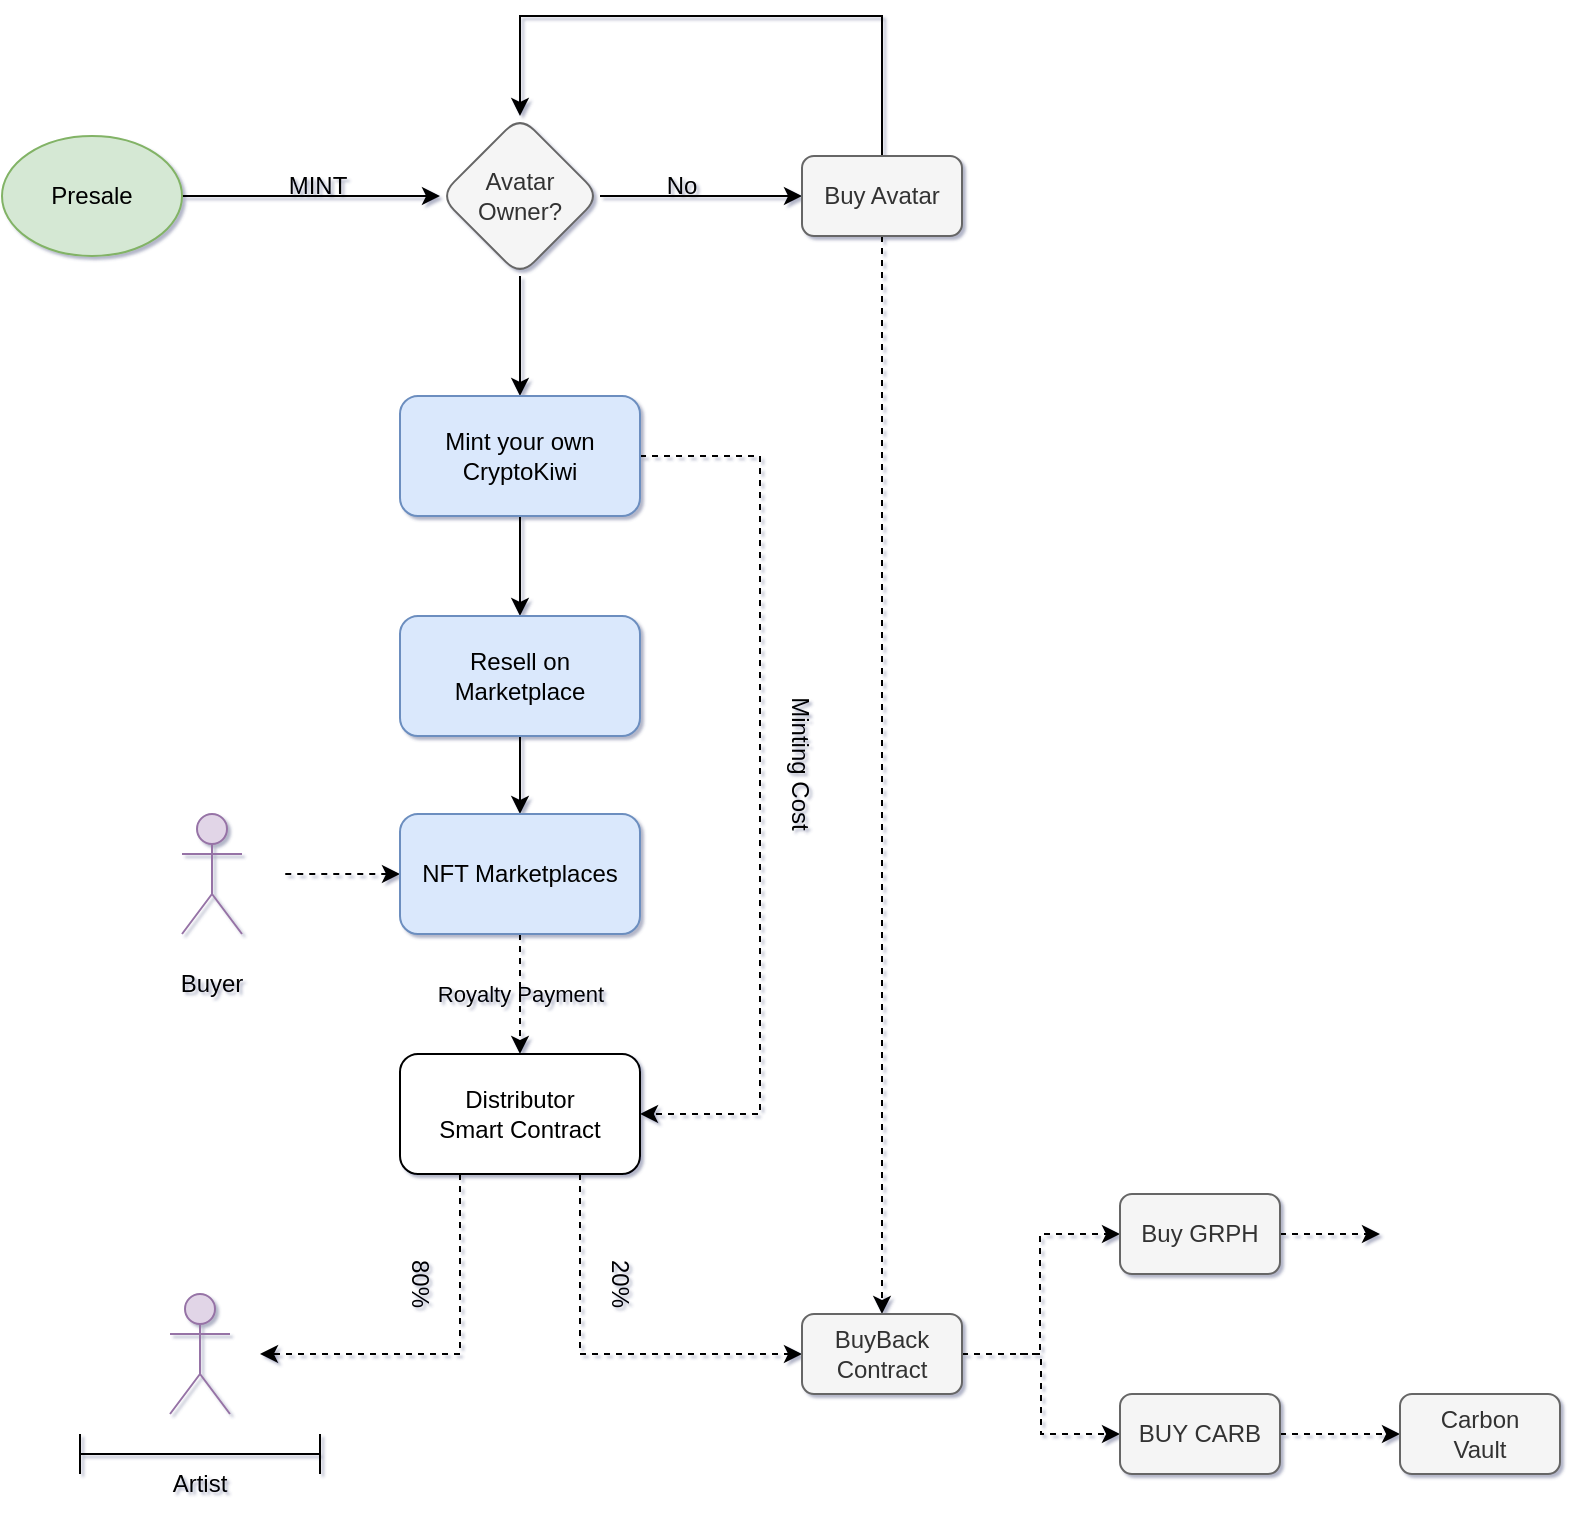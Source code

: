 <mxfile version="20.7.4" type="github">
  <diagram id="_UXg3EZRKqw_mdlAzJet" name="Page-1">
    <mxGraphModel dx="1228" dy="2323" grid="1" gridSize="10" guides="1" tooltips="1" connect="1" arrows="1" fold="1" page="1" pageScale="1" pageWidth="827" pageHeight="1169" background="none" math="0" shadow="1">
      <root>
        <mxCell id="0" />
        <mxCell id="1" parent="0" />
        <mxCell id="QuIaBzUg3UuywY2mTjsj-6" style="edgeStyle=orthogonalEdgeStyle;rounded=0;orthogonalLoop=1;jettySize=auto;html=1;exitX=1;exitY=0.5;exitDx=0;exitDy=0;entryX=0;entryY=0.5;entryDx=0;entryDy=0;" parent="1" source="QuIaBzUg3UuywY2mTjsj-1" target="QuIaBzUg3UuywY2mTjsj-2" edge="1">
          <mxGeometry relative="1" as="geometry" />
        </mxCell>
        <mxCell id="QuIaBzUg3UuywY2mTjsj-10" style="edgeStyle=orthogonalEdgeStyle;rounded=0;orthogonalLoop=1;jettySize=auto;html=1;exitX=0.5;exitY=1;exitDx=0;exitDy=0;entryX=0.5;entryY=0;entryDx=0;entryDy=0;" parent="1" source="QuIaBzUg3UuywY2mTjsj-1" target="QuIaBzUg3UuywY2mTjsj-9" edge="1">
          <mxGeometry relative="1" as="geometry" />
        </mxCell>
        <mxCell id="QuIaBzUg3UuywY2mTjsj-1" value="Avatar Owner?" style="rhombus;whiteSpace=wrap;html=1;rounded=1;fillColor=#f5f5f5;fontColor=#333333;strokeColor=#666666;" parent="1" vertex="1">
          <mxGeometry x="230" y="-819" width="80" height="80" as="geometry" />
        </mxCell>
        <mxCell id="QuIaBzUg3UuywY2mTjsj-3" style="edgeStyle=orthogonalEdgeStyle;rounded=0;orthogonalLoop=1;jettySize=auto;html=1;exitX=0.5;exitY=0;exitDx=0;exitDy=0;entryX=0.5;entryY=0;entryDx=0;entryDy=0;" parent="1" source="QuIaBzUg3UuywY2mTjsj-2" target="QuIaBzUg3UuywY2mTjsj-1" edge="1">
          <mxGeometry relative="1" as="geometry">
            <Array as="points">
              <mxPoint x="451" y="-869" />
              <mxPoint x="270" y="-869" />
            </Array>
          </mxGeometry>
        </mxCell>
        <mxCell id="bduGYvhW30INQsXJT5ZD-14" style="edgeStyle=orthogonalEdgeStyle;rounded=0;orthogonalLoop=1;jettySize=auto;html=1;exitX=0.5;exitY=1;exitDx=0;exitDy=0;entryX=0.5;entryY=0;entryDx=0;entryDy=0;dashed=1;" parent="1" source="QuIaBzUg3UuywY2mTjsj-2" target="bduGYvhW30INQsXJT5ZD-12" edge="1">
          <mxGeometry relative="1" as="geometry" />
        </mxCell>
        <mxCell id="QuIaBzUg3UuywY2mTjsj-2" value="Buy Avatar" style="rounded=1;whiteSpace=wrap;html=1;glass=0;fillColor=#f5f5f5;fontColor=#333333;strokeColor=#666666;" parent="1" vertex="1">
          <mxGeometry x="411" y="-799" width="80" height="40" as="geometry" />
        </mxCell>
        <mxCell id="QuIaBzUg3UuywY2mTjsj-5" style="edgeStyle=orthogonalEdgeStyle;rounded=0;orthogonalLoop=1;jettySize=auto;html=1;exitX=1;exitY=0.5;exitDx=0;exitDy=0;entryX=0;entryY=0.5;entryDx=0;entryDy=0;" parent="1" source="QuIaBzUg3UuywY2mTjsj-4" target="QuIaBzUg3UuywY2mTjsj-1" edge="1">
          <mxGeometry relative="1" as="geometry" />
        </mxCell>
        <mxCell id="QuIaBzUg3UuywY2mTjsj-4" value="Presale" style="ellipse;whiteSpace=wrap;html=1;fillColor=#d5e8d4;strokeColor=#82b366;" parent="1" vertex="1">
          <mxGeometry x="11" y="-809" width="90" height="60" as="geometry" />
        </mxCell>
        <mxCell id="QuIaBzUg3UuywY2mTjsj-8" value="No" style="text;html=1;strokeColor=none;fillColor=none;align=center;verticalAlign=middle;whiteSpace=wrap;rounded=0;labelBackgroundColor=none;" parent="1" vertex="1">
          <mxGeometry x="321" y="-799" width="60" height="30" as="geometry" />
        </mxCell>
        <mxCell id="QuIaBzUg3UuywY2mTjsj-13" style="edgeStyle=orthogonalEdgeStyle;rounded=0;orthogonalLoop=1;jettySize=auto;html=1;exitX=0.5;exitY=1;exitDx=0;exitDy=0;entryX=0.5;entryY=0;entryDx=0;entryDy=0;" parent="1" source="QuIaBzUg3UuywY2mTjsj-9" target="QuIaBzUg3UuywY2mTjsj-11" edge="1">
          <mxGeometry relative="1" as="geometry" />
        </mxCell>
        <mxCell id="Pm1PxJtQP01OEuUM-juH-1" style="edgeStyle=orthogonalEdgeStyle;rounded=0;orthogonalLoop=1;jettySize=auto;html=1;exitX=1;exitY=0.5;exitDx=0;exitDy=0;entryX=1;entryY=0.5;entryDx=0;entryDy=0;dashed=1;" parent="1" source="QuIaBzUg3UuywY2mTjsj-9" target="WOP9kb_ligrmdYlrK7DN-1" edge="1">
          <mxGeometry relative="1" as="geometry">
            <Array as="points">
              <mxPoint x="390" y="-649" />
              <mxPoint x="390" y="-320" />
            </Array>
          </mxGeometry>
        </mxCell>
        <mxCell id="QuIaBzUg3UuywY2mTjsj-9" value="Mint your own CryptoKiwi" style="rounded=1;whiteSpace=wrap;html=1;verticalAlign=middle;fillColor=#dae8fc;strokeColor=#6c8ebf;" parent="1" vertex="1">
          <mxGeometry x="210" y="-679" width="120" height="60" as="geometry" />
        </mxCell>
        <mxCell id="QuIaBzUg3UuywY2mTjsj-17" style="edgeStyle=orthogonalEdgeStyle;rounded=0;orthogonalLoop=1;jettySize=auto;html=1;exitX=0.5;exitY=1;exitDx=0;exitDy=0;entryX=0.5;entryY=0;entryDx=0;entryDy=0;" parent="1" source="QuIaBzUg3UuywY2mTjsj-11" target="QuIaBzUg3UuywY2mTjsj-15" edge="1">
          <mxGeometry relative="1" as="geometry" />
        </mxCell>
        <mxCell id="QuIaBzUg3UuywY2mTjsj-11" value="Resell on Marketplace" style="rounded=1;whiteSpace=wrap;html=1;verticalAlign=middle;fillColor=#dae8fc;strokeColor=#6c8ebf;" parent="1" vertex="1">
          <mxGeometry x="210" y="-569" width="120" height="60" as="geometry" />
        </mxCell>
        <mxCell id="WOP9kb_ligrmdYlrK7DN-3" value="Royalty Payment" style="edgeStyle=orthogonalEdgeStyle;rounded=0;orthogonalLoop=1;jettySize=auto;html=1;exitX=0.5;exitY=1;exitDx=0;exitDy=0;entryX=0.5;entryY=0;entryDx=0;entryDy=0;dashed=1;labelBackgroundColor=none;" parent="1" source="QuIaBzUg3UuywY2mTjsj-15" target="WOP9kb_ligrmdYlrK7DN-1" edge="1">
          <mxGeometry relative="1" as="geometry" />
        </mxCell>
        <mxCell id="vS0mOCaokGMMlRBcoSL3-7" style="edgeStyle=orthogonalEdgeStyle;rounded=0;orthogonalLoop=1;jettySize=auto;html=1;exitX=0;exitY=0.5;exitDx=0;exitDy=0;labelBackgroundColor=none;dashed=1;startArrow=classic;startFill=1;endArrow=none;endFill=0;" parent="1" source="QuIaBzUg3UuywY2mTjsj-15" edge="1">
          <mxGeometry relative="1" as="geometry">
            <mxPoint x="150" y="-440" as="targetPoint" />
          </mxGeometry>
        </mxCell>
        <mxCell id="QuIaBzUg3UuywY2mTjsj-15" value="NFT Marketplaces" style="rounded=1;whiteSpace=wrap;html=1;verticalAlign=middle;fillColor=#dae8fc;strokeColor=#6c8ebf;" parent="1" vertex="1">
          <mxGeometry x="210" y="-470" width="120" height="60" as="geometry" />
        </mxCell>
        <mxCell id="QuIaBzUg3UuywY2mTjsj-18" value="MINT" style="text;html=1;strokeColor=none;fillColor=none;align=center;verticalAlign=middle;whiteSpace=wrap;rounded=0;labelBackgroundColor=none;" parent="1" vertex="1">
          <mxGeometry x="139" y="-799" width="60" height="30" as="geometry" />
        </mxCell>
        <mxCell id="Pm1PxJtQP01OEuUM-juH-2" style="edgeStyle=orthogonalEdgeStyle;rounded=0;orthogonalLoop=1;jettySize=auto;html=1;exitX=0.25;exitY=1;exitDx=0;exitDy=0;dashed=1;" parent="1" source="WOP9kb_ligrmdYlrK7DN-1" edge="1">
          <mxGeometry relative="1" as="geometry">
            <mxPoint x="140" y="-200" as="targetPoint" />
            <Array as="points">
              <mxPoint x="240" y="-200" />
              <mxPoint x="170" y="-200" />
            </Array>
          </mxGeometry>
        </mxCell>
        <mxCell id="bduGYvhW30INQsXJT5ZD-2" style="edgeStyle=orthogonalEdgeStyle;rounded=0;orthogonalLoop=1;jettySize=auto;html=1;exitX=0.75;exitY=1;exitDx=0;exitDy=0;entryX=0;entryY=0.5;entryDx=0;entryDy=0;dashed=1;" parent="1" source="WOP9kb_ligrmdYlrK7DN-1" target="bduGYvhW30INQsXJT5ZD-12" edge="1">
          <mxGeometry relative="1" as="geometry">
            <mxPoint x="400" y="-200" as="targetPoint" />
          </mxGeometry>
        </mxCell>
        <mxCell id="WOP9kb_ligrmdYlrK7DN-1" value="Distributor&lt;br&gt;Smart Contract" style="rounded=1;whiteSpace=wrap;html=1;" parent="1" vertex="1">
          <mxGeometry x="210" y="-350" width="120" height="60" as="geometry" />
        </mxCell>
        <mxCell id="bduGYvhW30INQsXJT5ZD-6" style="edgeStyle=orthogonalEdgeStyle;rounded=0;orthogonalLoop=1;jettySize=auto;html=1;exitX=1;exitY=0.5;exitDx=0;exitDy=0;entryX=0;entryY=0.5;entryDx=0;entryDy=0;dashed=1;" parent="1" edge="1">
          <mxGeometry relative="1" as="geometry">
            <mxPoint x="520" y="-200" as="sourcePoint" />
            <mxPoint x="570" y="-260" as="targetPoint" />
            <Array as="points">
              <mxPoint x="530" y="-200" />
              <mxPoint x="530" y="-260" />
            </Array>
          </mxGeometry>
        </mxCell>
        <mxCell id="bduGYvhW30INQsXJT5ZD-7" style="edgeStyle=orthogonalEdgeStyle;rounded=0;orthogonalLoop=1;jettySize=auto;html=1;exitX=1;exitY=0.5;exitDx=0;exitDy=0;entryX=0;entryY=0.5;entryDx=0;entryDy=0;dashed=1;" parent="1" source="bduGYvhW30INQsXJT5ZD-12" target="bduGYvhW30INQsXJT5ZD-16" edge="1">
          <mxGeometry relative="1" as="geometry">
            <mxPoint x="520" y="-200" as="sourcePoint" />
            <mxPoint x="570" y="-140" as="targetPoint" />
          </mxGeometry>
        </mxCell>
        <mxCell id="bduGYvhW30INQsXJT5ZD-10" style="edgeStyle=orthogonalEdgeStyle;rounded=0;orthogonalLoop=1;jettySize=auto;html=1;exitX=1;exitY=0.5;exitDx=0;exitDy=0;dashed=1;entryX=0;entryY=0.5;entryDx=0;entryDy=0;" parent="1" source="bduGYvhW30INQsXJT5ZD-16" target="bduGYvhW30INQsXJT5ZD-17" edge="1">
          <mxGeometry relative="1" as="geometry">
            <mxPoint x="690" y="-140" as="sourcePoint" />
            <mxPoint x="680" y="-160" as="targetPoint" />
          </mxGeometry>
        </mxCell>
        <mxCell id="bduGYvhW30INQsXJT5ZD-8" style="edgeStyle=orthogonalEdgeStyle;rounded=0;orthogonalLoop=1;jettySize=auto;html=1;exitX=1;exitY=0.5;exitDx=0;exitDy=0;dashed=1;" parent="1" source="bduGYvhW30INQsXJT5ZD-15" edge="1">
          <mxGeometry relative="1" as="geometry">
            <mxPoint x="690" y="-260" as="sourcePoint" />
            <mxPoint x="700" y="-260" as="targetPoint" />
          </mxGeometry>
        </mxCell>
        <mxCell id="bduGYvhW30INQsXJT5ZD-5" value="" style="shape=image;html=1;verticalAlign=top;verticalLabelPosition=bottom;labelBackgroundColor=#ffffff;imageAspect=0;aspect=fixed;image=https://cdn4.iconfinder.com/data/icons/christmas-2434/128/Artboard_42-128.png" parent="1" vertex="1">
          <mxGeometry x="700" y="-310" width="80" height="80" as="geometry" />
        </mxCell>
        <mxCell id="bduGYvhW30INQsXJT5ZD-12" value="BuyBack&lt;br&gt;Contract" style="rounded=1;whiteSpace=wrap;html=1;glass=0;fillColor=#f5f5f5;fontColor=#333333;strokeColor=#666666;" parent="1" vertex="1">
          <mxGeometry x="411" y="-220" width="80" height="40" as="geometry" />
        </mxCell>
        <mxCell id="bduGYvhW30INQsXJT5ZD-15" value="Buy GRPH" style="rounded=1;whiteSpace=wrap;html=1;glass=0;fillColor=#f5f5f5;fontColor=#333333;strokeColor=#666666;" parent="1" vertex="1">
          <mxGeometry x="570" y="-280" width="80" height="40" as="geometry" />
        </mxCell>
        <mxCell id="bduGYvhW30INQsXJT5ZD-16" value="BUY CARB" style="rounded=1;whiteSpace=wrap;html=1;glass=0;fillColor=#f5f5f5;fontColor=#333333;strokeColor=#666666;" parent="1" vertex="1">
          <mxGeometry x="570" y="-180" width="80" height="40" as="geometry" />
        </mxCell>
        <mxCell id="bduGYvhW30INQsXJT5ZD-17" value="Carbon&lt;br&gt;Vault" style="rounded=1;whiteSpace=wrap;html=1;glass=0;fillColor=#f5f5f5;fontColor=#333333;strokeColor=#666666;" parent="1" vertex="1">
          <mxGeometry x="710" y="-180" width="80" height="40" as="geometry" />
        </mxCell>
        <mxCell id="bduGYvhW30INQsXJT5ZD-19" value="" style="shape=umlActor;verticalLabelPosition=bottom;verticalAlign=top;html=1;outlineConnect=0;fillColor=#e1d5e7;strokeColor=#9673a6;" parent="1" vertex="1">
          <mxGeometry x="95" y="-230" width="30" height="60" as="geometry" />
        </mxCell>
        <mxCell id="bduGYvhW30INQsXJT5ZD-21" value="" style="shape=crossbar;whiteSpace=wrap;html=1;rounded=1;" parent="1" vertex="1">
          <mxGeometry x="50" y="-160" width="120" height="20" as="geometry" />
        </mxCell>
        <mxCell id="bduGYvhW30INQsXJT5ZD-23" value="Artist" style="text;html=1;strokeColor=none;fillColor=none;align=center;verticalAlign=middle;whiteSpace=wrap;rounded=0;" parent="1" vertex="1">
          <mxGeometry x="50" y="-150" width="120" height="30" as="geometry" />
        </mxCell>
        <mxCell id="vS0mOCaokGMMlRBcoSL3-2" value="80%" style="text;html=1;strokeColor=none;fillColor=none;align=center;verticalAlign=middle;whiteSpace=wrap;rounded=0;labelBackgroundColor=none;rotation=90;" parent="1" vertex="1">
          <mxGeometry x="190" y="-250" width="60" height="30" as="geometry" />
        </mxCell>
        <mxCell id="vS0mOCaokGMMlRBcoSL3-3" value="20%" style="text;html=1;strokeColor=none;fillColor=none;align=center;verticalAlign=middle;whiteSpace=wrap;rounded=0;labelBackgroundColor=none;rotation=90;" parent="1" vertex="1">
          <mxGeometry x="290" y="-250" width="60" height="30" as="geometry" />
        </mxCell>
        <mxCell id="vS0mOCaokGMMlRBcoSL3-4" value="" style="shape=umlActor;verticalLabelPosition=bottom;verticalAlign=top;html=1;outlineConnect=0;fillColor=#e1d5e7;strokeColor=#9673a6;" parent="1" vertex="1">
          <mxGeometry x="101" y="-470" width="30" height="60" as="geometry" />
        </mxCell>
        <mxCell id="vS0mOCaokGMMlRBcoSL3-5" value="Buyer" style="text;html=1;strokeColor=none;fillColor=none;align=center;verticalAlign=middle;whiteSpace=wrap;rounded=0;" parent="1" vertex="1">
          <mxGeometry x="56" y="-400" width="120" height="30" as="geometry" />
        </mxCell>
        <mxCell id="vS0mOCaokGMMlRBcoSL3-8" value="Minting Cost" style="text;html=1;strokeColor=none;fillColor=none;align=center;verticalAlign=middle;whiteSpace=wrap;rounded=0;labelBackgroundColor=none;rotation=90;" parent="1" vertex="1">
          <mxGeometry x="365" y="-510" width="90" height="30" as="geometry" />
        </mxCell>
      </root>
    </mxGraphModel>
  </diagram>
</mxfile>
